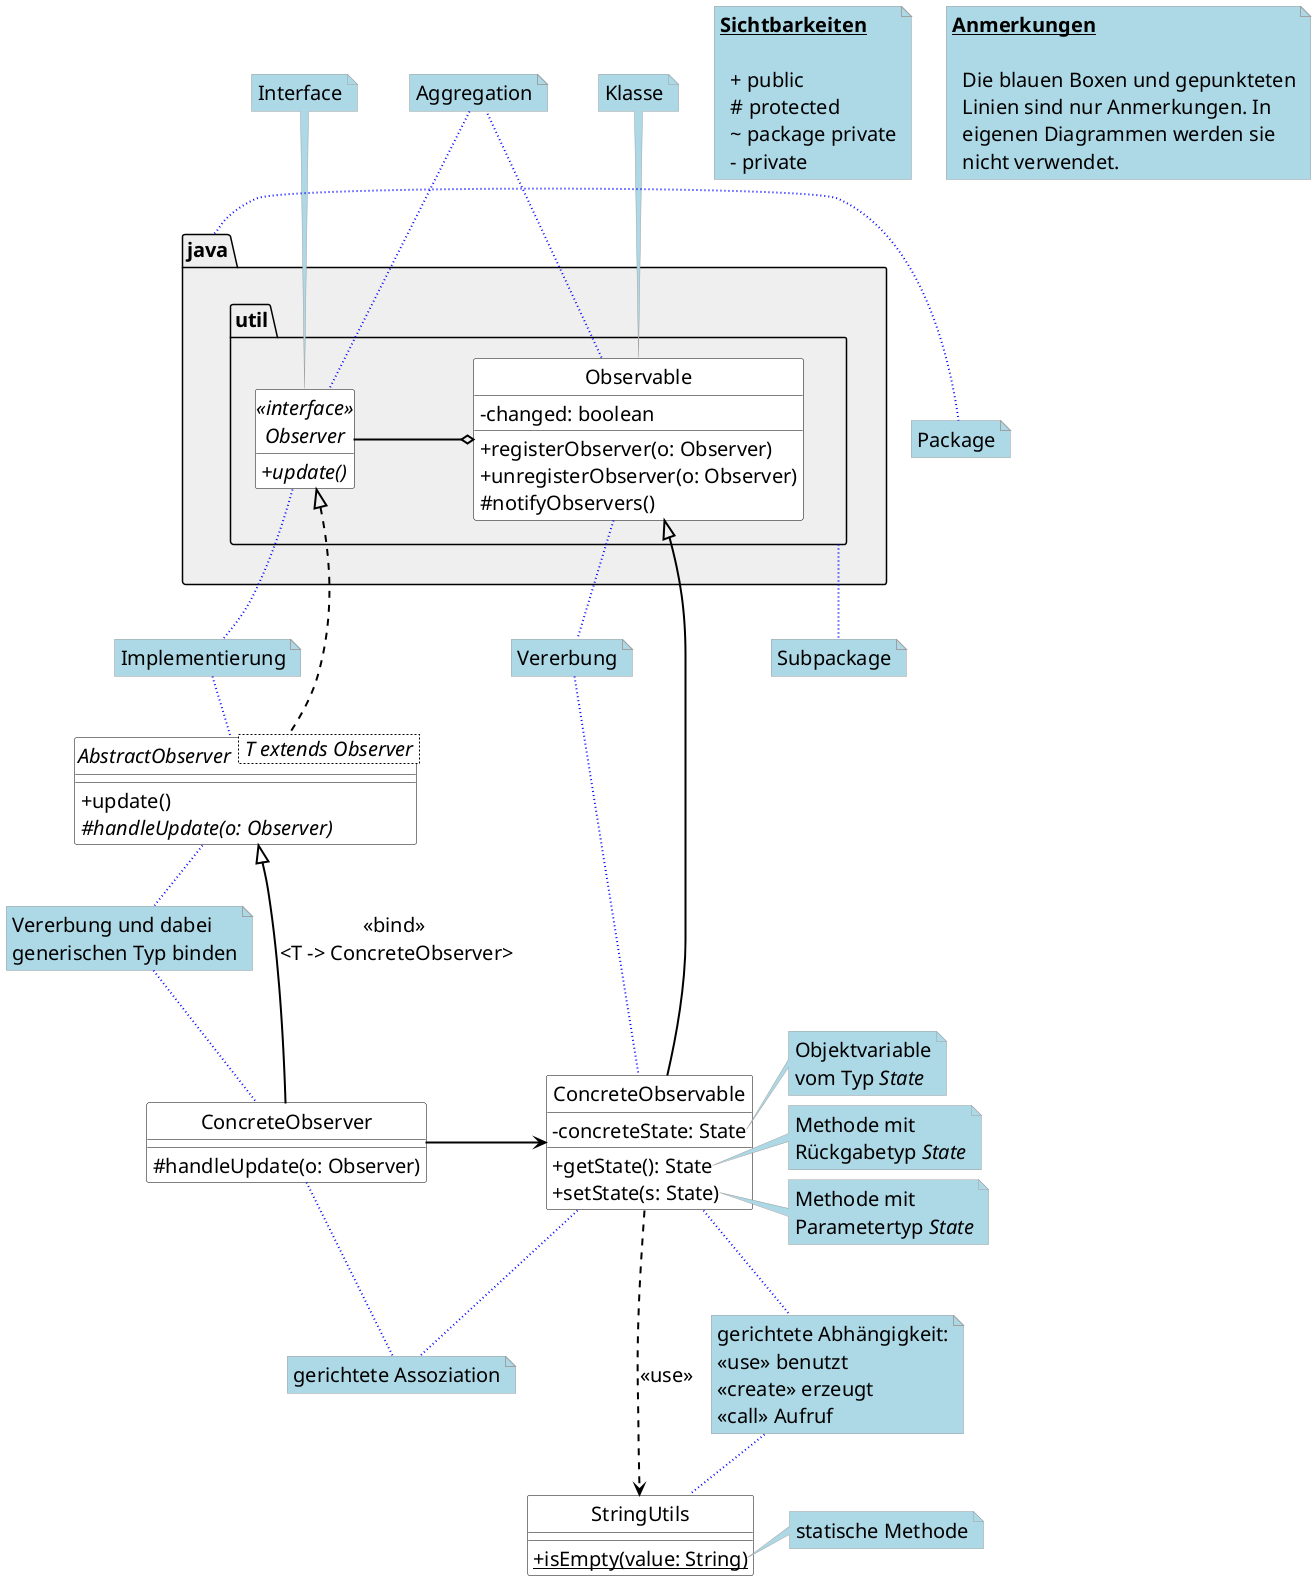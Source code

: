 @startuml

skinparam package {
  BackgroundColor #efefef
  BorderColor #a0a0a0
  BackgroundColor<<Main>> gold
  BorderColor black
  ArrowColor black
  FontName Arial Unicode MS
  FontSize 20
}

skinparam class {
  BackgroundColor #white
  BorderColor #f4f4f4
  BackgroundColor<<Main>> gold
  BorderColor black
  ArrowColor black
  FontName Arial Unicode MS
  FontSize 20
}

skinparam note {
  BackgroundColor LightBlue
  BorderColor #a0a0a0
  FontName Arial
  FontSize 14
  FontColor black
  RoundCorner 15
  LineType solid
}

skinparam classFontSize 24
skinparam classAttributeIconSize 0
skinparam defaultFontSize 20

skinparam ArrowColor black
skinparam ArrowThickness 2

hide circle

package java.util {
    class Observable {
        - changed: boolean
        +registerObserver(o: Observer)
        +unregisterObserver(o: Observer)
        #notifyObservers()
    }

    interface Observer <<interface>> {
        +update() {abstract}
    }
}

class ConcreteObservable {
    -concreteState: State
    +getState(): State
    +setState(s: State)
}

Observable <|-- ConcreteObservable

hide interface fields

abstract class AbstractObserver < T extends Observer >  {
    +update()
    #handleUpdate(o: Observer) {abstract}
}

class ConcreteObserver {
    #handleUpdate(o: Observer)
}

class StringUtils {
    +isEmpty(value: String) {static}
}

Observable o- Observer : \t\t

Observer <|.. AbstractObserver
AbstractObserver <|-- ConcreteObserver : <<bind>> \n<T -> ConcreteObserver>
ConcreteObservable <-left- ConcreteObserver : \t\t
ConcreteObservable .down.> StringUtils : <<use>>

' Notes

note "Package" as Package
note "Subpackage" as Subpackage
note "Klasse" as Class
note "Interface" as Interface
note "Vererbung" as Vererbung
note "Implementierung" as Implementierung
note "gerichtete Assoziation" as Assoziation
note "Vererbung und dabei\ngenerischen Typ binden" as Generics
note "gerichtete Abhängigkeit:\n<<use>> benutzt\n<<create>> erzeugt\n<<call>> Aufruf" as Dependency
note "Aggregation" as Aggregation

java .right[#blue,dotted]. Package
util .down[#blue,dotted]. Subpackage
Observable .up. Class
Observable .[#blue,dotted]. Vererbung
ConcreteObservable .up[#blue,dotted]. Vererbung
Observer .up. Interface

Observer .up[#blue,dotted]. Aggregation
Aggregation .up[#blue,dotted]. Observable

Observer .down[#blue,dotted]. Implementierung
AbstractObserver .up[#blue,dotted]. Implementierung

ConcreteObserver .down[#blue,dotted]. Assoziation
ConcreteObservable .down[#blue,dotted]. Assoziation

ConcreteObserver .up[#blue,dotted]. Generics
AbstractObserver .down[#blue,dotted]. Generics

ConcreteObservable .[#blue,dotted]. Dependency
StringUtils .up[#blue,dotted]. Dependency

note right of ConcreteObservable::concreteState
  Objektvariable
  vom Typ <i>State</i>
end note

note right of ConcreteObservable::getState
  Methode mit
  Rückgabetyp <i>State</i>
end note

note right of ConcreteObservable::setState
  Methode mit
  Parametertyp <i>State</i>
end note

note right of StringUtils::isEmpty
  statische Methode
end note

note as floating
  <u><b>Sichtbarkeiten</b></u>

    + public
    # protected
    ~ package private
    - private
end note

note as notes
  <u><b>Anmerkungen</b></u>

    Die blauen Boxen und gepunkteten
    Linien sind nur Anmerkungen. In
    eigenen Diagrammen werden sie
    nicht verwendet.
end note

@enduml
